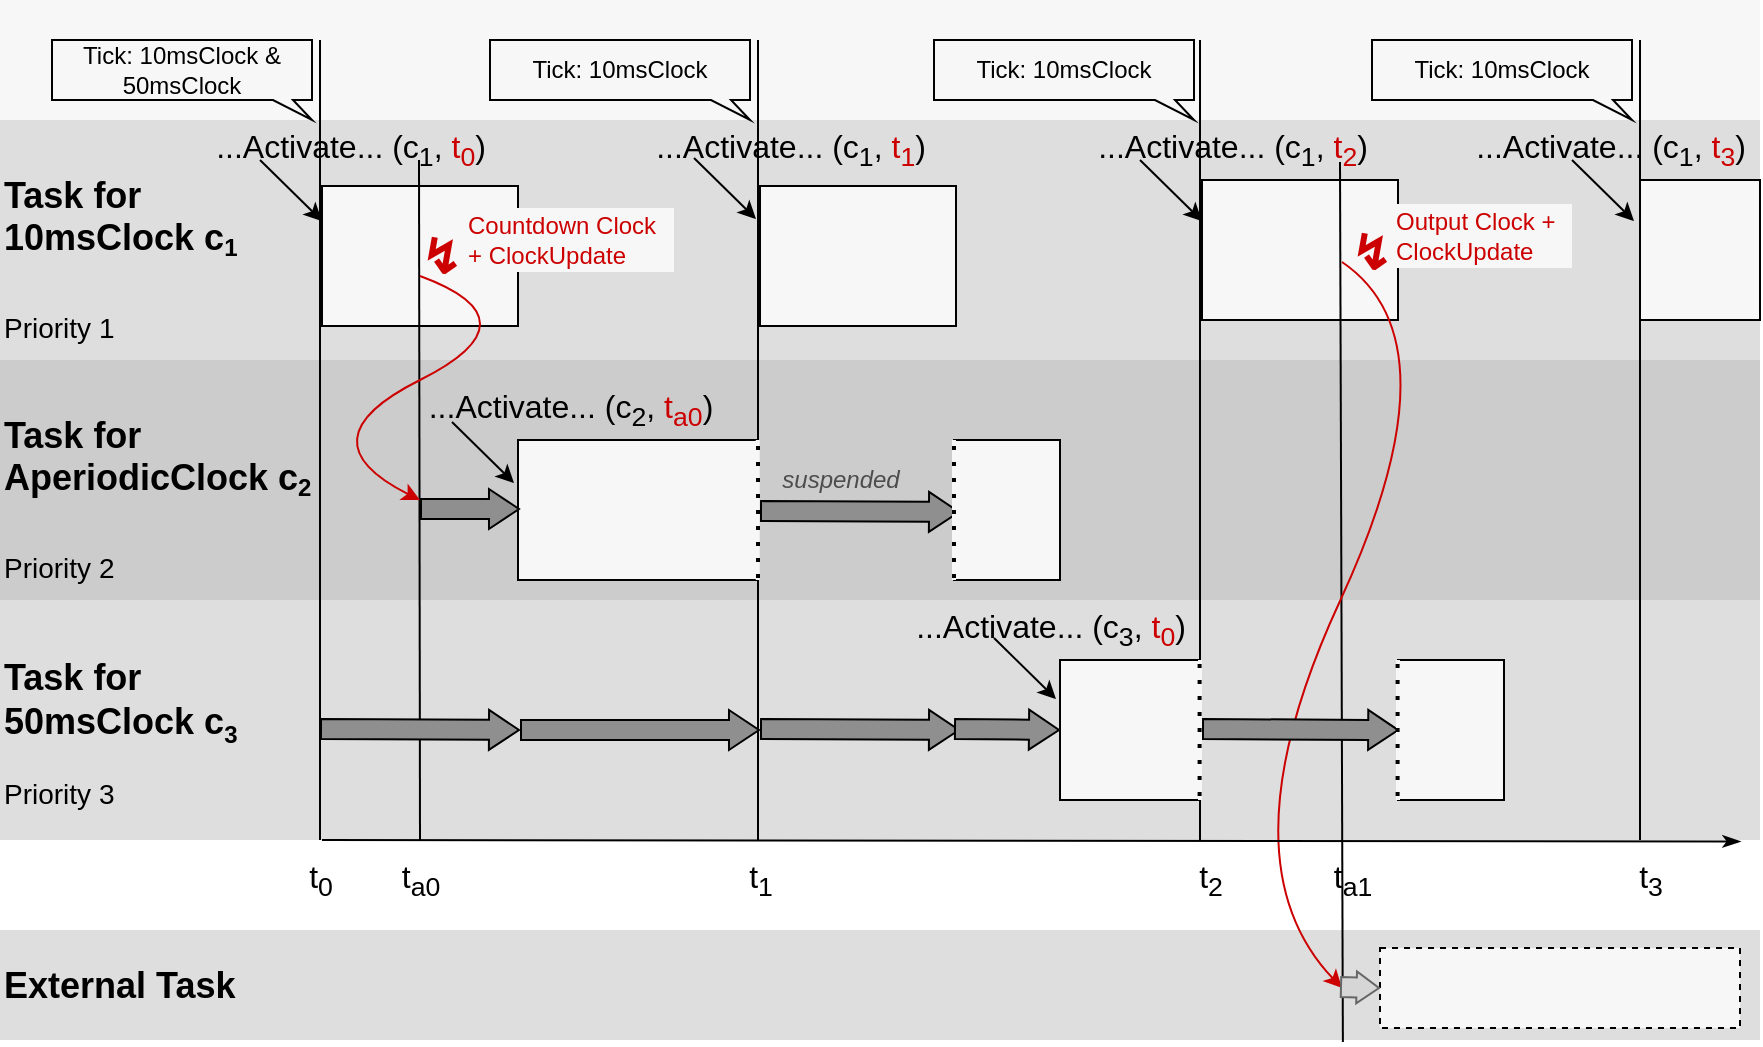 <mxfile version="15.8.7" type="device"><diagram id="IjJwppSdiaeOAoqg17B4" name="Page-1"><mxGraphModel dx="1038" dy="575" grid="1" gridSize="10" guides="1" tooltips="1" connect="1" arrows="1" fold="1" page="1" pageScale="1" pageWidth="827" pageHeight="1169" math="0" shadow="0"><root><mxCell id="0"/><mxCell id="1" parent="0"/><mxCell id="BgZVleCizaCOu_ZDg60d-1" value="&lt;div&gt;&lt;font style=&quot;font-size: 18px&quot;&gt;&lt;br&gt;&lt;/font&gt;&lt;/div&gt;&lt;div&gt;&lt;font style=&quot;font-size: 18px&quot;&gt;&lt;br&gt;&lt;/font&gt;&lt;/div&gt;&lt;div&gt;&lt;font style=&quot;font-size: 18px&quot;&gt;Task for&lt;/font&gt;&lt;/div&gt;&lt;div&gt;&lt;font style=&quot;font-size: 18px&quot;&gt; 10msClock c&lt;font size=&quot;1&quot;&gt;&lt;sub style=&quot;font-size: 12px&quot;&gt;1&lt;/sub&gt;&lt;/font&gt;&lt;br&gt;&lt;/font&gt;&lt;/div&gt;&lt;div&gt;&lt;br&gt;&lt;/div&gt;&lt;div&gt;&lt;font size=&quot;1&quot;&gt;&lt;span style=&quot;font-weight: normal ; font-size: 14px&quot;&gt;Priority 1&lt;/span&gt;&lt;/font&gt;&lt;br&gt;&lt;/div&gt;&lt;div&gt;&lt;br&gt;&lt;/div&gt;" style="rounded=0;whiteSpace=wrap;html=1;strokeColor=none;fillColor=#DEDEDE;align=left;fontStyle=1;fontSize=18;" parent="1" vertex="1"><mxGeometry y="120" width="880" height="120" as="geometry"/></mxCell><mxCell id="BgZVleCizaCOu_ZDg60d-2" value="&lt;div&gt;&lt;font style=&quot;font-size: 18px&quot;&gt;&lt;br&gt;&lt;/font&gt;&lt;/div&gt;&lt;div&gt;&lt;font style=&quot;font-size: 18px&quot;&gt;Task for&lt;/font&gt;&lt;font style=&quot;font-size: 18px&quot;&gt; &lt;/font&gt;&lt;/div&gt;&lt;div style=&quot;font-size: 18px&quot;&gt;&lt;font style=&quot;font-size: 18px&quot;&gt;AperiodicClock c&lt;font size=&quot;1&quot;&gt;&lt;sub style=&quot;font-size: 12px&quot;&gt;2&lt;/sub&gt;&lt;/font&gt;&lt;br style=&quot;font-size: 18px&quot;&gt;&lt;/font&gt;&lt;/div&gt;&lt;div&gt;&lt;br&gt;&lt;/div&gt;&lt;div&gt;&lt;font size=&quot;1&quot;&gt;&lt;span style=&quot;font-weight: normal ; font-size: 14px&quot;&gt;Priority 2&lt;br&gt;&lt;/span&gt;&lt;/font&gt;&lt;/div&gt;" style="rounded=0;whiteSpace=wrap;html=1;strokeColor=none;fillColor=#CCCCCC;align=left;fontStyle=1;fontSize=18;" parent="1" vertex="1"><mxGeometry y="240" width="880" height="120" as="geometry"/></mxCell><mxCell id="BgZVleCizaCOu_ZDg60d-3" value="&lt;b&gt;&lt;br&gt;&lt;/b&gt;&lt;div align=&quot;left&quot;&gt;&lt;b&gt;&lt;font style=&quot;font-size: 18px&quot;&gt;Task for&lt;/font&gt;&lt;/b&gt;&lt;br style=&quot;font-size: 18px&quot;&gt;&lt;b&gt;&lt;font style=&quot;font-size: 18px&quot;&gt; 50msClock c&lt;/font&gt;&lt;font style=&quot;font-size: 18px&quot; size=&quot;1&quot;&gt;&lt;sub style=&quot;font-size: 12px&quot;&gt;3&lt;/sub&gt;&lt;/font&gt;&lt;/b&gt;&lt;/div&gt;&lt;div align=&quot;left&quot;&gt;&lt;br&gt;&lt;div&gt;&lt;font size=&quot;1&quot;&gt;&lt;span style=&quot;font-weight: normal ; font-size: 14px&quot;&gt;Priority 3&lt;br&gt;&lt;/span&gt;&lt;/font&gt;&lt;/div&gt;&lt;/div&gt;" style="rounded=0;whiteSpace=wrap;html=1;strokeColor=none;fillColor=#DEDEDE;align=left;" parent="1" vertex="1"><mxGeometry y="360" width="880" height="120" as="geometry"/></mxCell><mxCell id="BgZVleCizaCOu_ZDg60d-4" value="" style="rounded=0;whiteSpace=wrap;html=1;strokeColor=none;fillColor=#F7F7F7;" parent="1" vertex="1"><mxGeometry y="60" width="880" height="60" as="geometry"/></mxCell><mxCell id="BgZVleCizaCOu_ZDg60d-5" value="" style="endArrow=none;html=1;rounded=0;" parent="1" edge="1"><mxGeometry width="50" height="50" relative="1" as="geometry"><mxPoint x="160" y="480" as="sourcePoint"/><mxPoint x="160" y="80" as="targetPoint"/></mxGeometry></mxCell><mxCell id="BgZVleCizaCOu_ZDg60d-7" value="Tick: 10msClock &amp;amp;&lt;br&gt;50msClock" style="shape=callout;whiteSpace=wrap;html=1;perimeter=calloutPerimeter;fillColor=#F7F7F7;rotation=0;size=10;position=0.85;position2=1;base=10;" parent="1" vertex="1"><mxGeometry x="26" y="80" width="130" height="40" as="geometry"/></mxCell><mxCell id="BgZVleCizaCOu_ZDg60d-10" value="" style="rounded=0;whiteSpace=wrap;html=1;fontSize=14;fillColor=#F7F7F7;" parent="1" vertex="1"><mxGeometry x="161" y="153" width="98" height="70" as="geometry"/></mxCell><mxCell id="BgZVleCizaCOu_ZDg60d-11" value="" style="endArrow=classic;html=1;rounded=0;fontSize=14;entryX=0;entryY=0.25;entryDx=0;entryDy=0;" parent="1" target="BgZVleCizaCOu_ZDg60d-10" edge="1"><mxGeometry width="50" height="50" relative="1" as="geometry"><mxPoint x="130" y="140" as="sourcePoint"/><mxPoint x="280" y="290" as="targetPoint"/></mxGeometry></mxCell><mxCell id="BgZVleCizaCOu_ZDg60d-12" value="&lt;font style=&quot;font-size: 16px&quot;&gt;...Activate... (c&lt;sub&gt;1&lt;/sub&gt;, &lt;font color=&quot;#cc0000&quot;&gt;t&lt;sub&gt;0&lt;/sub&gt;&lt;/font&gt;)&lt;/font&gt;" style="text;html=1;resizable=0;autosize=1;align=center;verticalAlign=middle;points=[];fillColor=none;strokeColor=none;rounded=0;fontSize=14;" parent="1" vertex="1"><mxGeometry x="100" y="120" width="150" height="30" as="geometry"/></mxCell><mxCell id="BgZVleCizaCOu_ZDg60d-13" value="" style="endArrow=none;html=1;rounded=0;strokeColor=#000000;" parent="1" edge="1"><mxGeometry width="50" height="50" relative="1" as="geometry"><mxPoint x="210" y="480" as="sourcePoint"/><mxPoint x="209.5" y="140" as="targetPoint"/></mxGeometry></mxCell><mxCell id="BgZVleCizaCOu_ZDg60d-14" value="t&lt;sub&gt;0&lt;/sub&gt;" style="text;html=1;resizable=0;autosize=1;align=center;verticalAlign=middle;points=[];fillColor=none;strokeColor=none;rounded=0;fontSize=16;" parent="1" vertex="1"><mxGeometry x="145" y="485" width="30" height="30" as="geometry"/></mxCell><mxCell id="BgZVleCizaCOu_ZDg60d-15" value="t&lt;sub&gt;a0&lt;/sub&gt;" style="text;html=1;resizable=0;autosize=1;align=center;verticalAlign=middle;points=[];fillColor=none;strokeColor=none;rounded=0;fontSize=16;" parent="1" vertex="1"><mxGeometry x="195" y="485" width="30" height="30" as="geometry"/></mxCell><mxCell id="BgZVleCizaCOu_ZDg60d-16" value="" style="rounded=0;whiteSpace=wrap;html=1;fontSize=16;fillColor=#F7F7F7;" parent="1" vertex="1"><mxGeometry x="259" y="280" width="120" height="70" as="geometry"/></mxCell><mxCell id="BgZVleCizaCOu_ZDg60d-17" value="&lt;font style=&quot;font-size: 16px&quot;&gt;...Activate... (c&lt;sub&gt;2&lt;/sub&gt;, &lt;font color=&quot;#CC0000&quot;&gt;t&lt;sub&gt;a0&lt;/sub&gt;&lt;/font&gt;)&lt;/font&gt;" style="text;html=1;resizable=0;autosize=1;align=center;verticalAlign=middle;points=[];fillColor=none;strokeColor=none;rounded=0;fontSize=14;" parent="1" vertex="1"><mxGeometry x="205" y="250" width="160" height="30" as="geometry"/></mxCell><mxCell id="BgZVleCizaCOu_ZDg60d-18" value="" style="endArrow=classic;html=1;rounded=0;fontSize=14;entryX=0;entryY=0.25;entryDx=0;entryDy=0;" parent="1" edge="1"><mxGeometry width="50" height="50" relative="1" as="geometry"><mxPoint x="226" y="271" as="sourcePoint"/><mxPoint x="257" y="301.5" as="targetPoint"/></mxGeometry></mxCell><mxCell id="BgZVleCizaCOu_ZDg60d-20" value="" style="curved=1;endArrow=classic;html=1;rounded=0;fontSize=16;fontColor=#FF0000;strokeColor=#CC0000;" parent="1" edge="1"><mxGeometry width="50" height="50" relative="1" as="geometry"><mxPoint x="210" y="198" as="sourcePoint"/><mxPoint x="210" y="310" as="targetPoint"/><Array as="points"><mxPoint x="270" y="220"/><mxPoint x="150" y="280"/></Array></mxGeometry></mxCell><mxCell id="BgZVleCizaCOu_ZDg60d-21" value="" style="shape=flexArrow;endArrow=classic;html=1;rounded=0;fontSize=16;fontColor=#FF0000;strokeColor=default;fillColor=#8F8F8F;endWidth=9;endSize=4.67;" parent="1" edge="1"><mxGeometry width="50" height="50" relative="1" as="geometry"><mxPoint x="210" y="314.5" as="sourcePoint"/><mxPoint x="260" y="314.5" as="targetPoint"/></mxGeometry></mxCell><mxCell id="BgZVleCizaCOu_ZDg60d-23" value="" style="endArrow=none;html=1;rounded=0;" parent="1" edge="1"><mxGeometry width="50" height="50" relative="1" as="geometry"><mxPoint x="379" y="480" as="sourcePoint"/><mxPoint x="379" y="80" as="targetPoint"/></mxGeometry></mxCell><mxCell id="BgZVleCizaCOu_ZDg60d-24" value="Countdown Clock + ClockUpdate" style="rounded=0;whiteSpace=wrap;html=1;fontSize=12;fontColor=#CC0000;fillColor=#F7F7F7;strokeColor=none;align=left;" parent="1" vertex="1"><mxGeometry x="232" y="164" width="105" height="32" as="geometry"/></mxCell><mxCell id="BgZVleCizaCOu_ZDg60d-26" value="" style="rounded=0;whiteSpace=wrap;html=1;fontSize=14;fillColor=#F7F7F7;" parent="1" vertex="1"><mxGeometry x="380" y="153" width="98" height="70" as="geometry"/></mxCell><mxCell id="BgZVleCizaCOu_ZDg60d-27" value="Tick: 10msClock" style="shape=callout;whiteSpace=wrap;html=1;perimeter=calloutPerimeter;fillColor=#F7F7F7;rotation=0;size=10;position=0.85;position2=1;base=10;" parent="1" vertex="1"><mxGeometry x="245" y="80" width="130" height="40" as="geometry"/></mxCell><mxCell id="BgZVleCizaCOu_ZDg60d-28" value="&lt;font style=&quot;font-size: 16px&quot;&gt;...Activate... (c&lt;sub&gt;1&lt;/sub&gt;, &lt;font color=&quot;#cc0000&quot;&gt;t&lt;sub&gt;1&lt;/sub&gt;&lt;/font&gt;)&lt;/font&gt;" style="text;html=1;resizable=0;autosize=1;align=center;verticalAlign=middle;points=[];fillColor=none;strokeColor=none;rounded=0;fontSize=14;" parent="1" vertex="1"><mxGeometry x="320" y="120" width="150" height="30" as="geometry"/></mxCell><mxCell id="BgZVleCizaCOu_ZDg60d-29" value="" style="endArrow=classic;html=1;rounded=0;fontSize=14;entryX=0;entryY=0.25;entryDx=0;entryDy=0;" parent="1" edge="1"><mxGeometry width="50" height="50" relative="1" as="geometry"><mxPoint x="347" y="139" as="sourcePoint"/><mxPoint x="378" y="169.5" as="targetPoint"/></mxGeometry></mxCell><mxCell id="BgZVleCizaCOu_ZDg60d-30" value="" style="shape=flexArrow;endArrow=classic;html=1;rounded=0;fontSize=16;fontColor=#FF0000;strokeColor=default;fillColor=#8F8F8F;endWidth=9;endSize=4.67;" parent="1" edge="1"><mxGeometry width="50" height="50" relative="1" as="geometry"><mxPoint x="380" y="315.5" as="sourcePoint"/><mxPoint x="480" y="316" as="targetPoint"/></mxGeometry></mxCell><mxCell id="BgZVleCizaCOu_ZDg60d-31" value="" style="rounded=0;whiteSpace=wrap;html=1;fontSize=16;fillColor=#F7F7F7;" parent="1" vertex="1"><mxGeometry x="477" y="280" width="53" height="70" as="geometry"/></mxCell><mxCell id="BgZVleCizaCOu_ZDg60d-33" value="" style="shape=flexArrow;endArrow=classic;html=1;rounded=0;fontSize=16;fontColor=#FF0000;strokeColor=default;fillColor=#8F8F8F;endWidth=9;endSize=4.67;" parent="1" edge="1"><mxGeometry width="50" height="50" relative="1" as="geometry"><mxPoint x="160" y="424.5" as="sourcePoint"/><mxPoint x="260" y="425" as="targetPoint"/></mxGeometry></mxCell><mxCell id="BgZVleCizaCOu_ZDg60d-34" value="" style="shape=flexArrow;endArrow=classic;html=1;rounded=0;fontSize=16;fontColor=#FF0000;strokeColor=default;fillColor=#8F8F8F;endWidth=9;endSize=4.67;fontStyle=4" parent="1" edge="1"><mxGeometry width="50" height="50" relative="1" as="geometry"><mxPoint x="260" y="425" as="sourcePoint"/><mxPoint x="380" y="425" as="targetPoint"/></mxGeometry></mxCell><mxCell id="BgZVleCizaCOu_ZDg60d-36" value="" style="shape=flexArrow;endArrow=classic;html=1;rounded=0;fontSize=16;fontColor=#FF0000;strokeColor=default;fillColor=#8F8F8F;endWidth=9;endSize=4.67;" parent="1" edge="1"><mxGeometry width="50" height="50" relative="1" as="geometry"><mxPoint x="380" y="424.5" as="sourcePoint"/><mxPoint x="480" y="425" as="targetPoint"/></mxGeometry></mxCell><mxCell id="BgZVleCizaCOu_ZDg60d-37" value="suspended" style="text;html=1;resizable=0;autosize=1;align=center;verticalAlign=middle;points=[];fillColor=none;strokeColor=none;rounded=0;fontSize=12;fontColor=#4D4D4D;fontStyle=2" parent="1" vertex="1"><mxGeometry x="385" y="290" width="70" height="20" as="geometry"/></mxCell><mxCell id="BgZVleCizaCOu_ZDg60d-38" value="" style="rounded=0;whiteSpace=wrap;html=1;fontSize=14;fillColor=#F7F7F7;" parent="1" vertex="1"><mxGeometry x="530" y="390" width="70" height="70" as="geometry"/></mxCell><mxCell id="BgZVleCizaCOu_ZDg60d-39" value="" style="endArrow=none;html=1;rounded=0;" parent="1" edge="1"><mxGeometry width="50" height="50" relative="1" as="geometry"><mxPoint x="600" y="480" as="sourcePoint"/><mxPoint x="600" y="80" as="targetPoint"/></mxGeometry></mxCell><mxCell id="BgZVleCizaCOu_ZDg60d-42" value="&lt;font style=&quot;font-size: 16px&quot;&gt;...Activate... (c&lt;sub&gt;3&lt;/sub&gt;, &lt;font color=&quot;#CC0000&quot;&gt;t&lt;sub&gt;0&lt;/sub&gt;&lt;/font&gt;)&lt;/font&gt;" style="text;html=1;resizable=0;autosize=1;align=center;verticalAlign=middle;points=[];fillColor=none;strokeColor=none;rounded=0;fontSize=14;" parent="1" vertex="1"><mxGeometry x="450" y="360" width="150" height="30" as="geometry"/></mxCell><mxCell id="BgZVleCizaCOu_ZDg60d-43" value="" style="rounded=0;whiteSpace=wrap;html=1;fontSize=14;fillColor=#F7F7F7;" parent="1" vertex="1"><mxGeometry x="601" y="150" width="98" height="70" as="geometry"/></mxCell><mxCell id="BgZVleCizaCOu_ZDg60d-44" value="&lt;font style=&quot;font-size: 16px&quot;&gt;...Activate... (c&lt;sub&gt;1&lt;/sub&gt;, &lt;font color=&quot;#cc0000&quot;&gt;t&lt;sub&gt;2&lt;/sub&gt;&lt;/font&gt;)&lt;/font&gt;" style="text;html=1;resizable=0;autosize=1;align=center;verticalAlign=middle;points=[];fillColor=none;strokeColor=none;rounded=0;fontSize=14;" parent="1" vertex="1"><mxGeometry x="541" y="120" width="150" height="30" as="geometry"/></mxCell><mxCell id="BgZVleCizaCOu_ZDg60d-46" value="&lt;h1 class=&quot;navigable-headline&quot; id=&quot;gen-h1-1-00000001&quot;&gt;&lt;span class=&quot;code char&quot;&gt;↯&lt;/span&gt;&lt;/h1&gt;" style="text;html=1;resizable=0;autosize=1;align=center;verticalAlign=middle;points=[];fillColor=none;strokeColor=none;rounded=0;fontSize=12;fontColor=#CC0000;" parent="1" vertex="1"><mxGeometry x="205" y="164" width="30" height="50" as="geometry"/></mxCell><mxCell id="BgZVleCizaCOu_ZDg60d-47" value="Tick: 10msClock" style="shape=callout;whiteSpace=wrap;html=1;perimeter=calloutPerimeter;fillColor=#F7F7F7;rotation=0;size=10;position=0.85;position2=1;base=10;" parent="1" vertex="1"><mxGeometry x="467" y="80" width="130" height="40" as="geometry"/></mxCell><mxCell id="BgZVleCizaCOu_ZDg60d-48" value="&lt;b&gt;&lt;font style=&quot;font-size: 18px&quot;&gt;External Task&lt;/font&gt;&lt;/b&gt;" style="rounded=0;whiteSpace=wrap;html=1;strokeColor=none;fillColor=#DEDEDE;align=left;" parent="1" vertex="1"><mxGeometry y="525" width="880" height="55" as="geometry"/></mxCell><mxCell id="BgZVleCizaCOu_ZDg60d-49" value="" style="rounded=0;whiteSpace=wrap;html=1;fontSize=12;fontColor=#CC0000;fillColor=#F7F7F7;dashed=1;" parent="1" vertex="1"><mxGeometry x="690" y="534" width="180" height="40" as="geometry"/></mxCell><mxCell id="BgZVleCizaCOu_ZDg60d-50" value="" style="endArrow=none;html=1;rounded=0;" parent="1" edge="1"><mxGeometry width="50" height="50" relative="1" as="geometry"><mxPoint x="820" y="480" as="sourcePoint"/><mxPoint x="820" y="80" as="targetPoint"/></mxGeometry></mxCell><mxCell id="BgZVleCizaCOu_ZDg60d-51" value="" style="endArrow=none;html=1;rounded=0;strokeColor=#000000;exitX=0.763;exitY=1.018;exitDx=0;exitDy=0;exitPerimeter=0;" parent="1" source="BgZVleCizaCOu_ZDg60d-48" edge="1"><mxGeometry width="50" height="50" relative="1" as="geometry"><mxPoint x="670.5" y="481" as="sourcePoint"/><mxPoint x="670" y="141" as="targetPoint"/></mxGeometry></mxCell><mxCell id="BgZVleCizaCOu_ZDg60d-52" value="Output Clock + ClockUpdate" style="rounded=0;whiteSpace=wrap;html=1;fontSize=12;fontColor=#CC0000;fillColor=#F7F7F7;strokeColor=none;align=left;" parent="1" vertex="1"><mxGeometry x="696" y="162" width="90" height="32" as="geometry"/></mxCell><mxCell id="BgZVleCizaCOu_ZDg60d-53" value="&lt;h1 class=&quot;navigable-headline&quot; id=&quot;gen-h1-1-00000001&quot;&gt;&lt;span class=&quot;code char&quot;&gt;↯&lt;/span&gt;&lt;/h1&gt;" style="text;html=1;resizable=0;autosize=1;align=center;verticalAlign=middle;points=[];fillColor=none;strokeColor=none;rounded=0;fontSize=12;fontColor=#CC0000;" parent="1" vertex="1"><mxGeometry x="670" y="162" width="30" height="50" as="geometry"/></mxCell><mxCell id="BgZVleCizaCOu_ZDg60d-54" value="" style="curved=1;endArrow=classic;html=1;rounded=0;fontSize=16;fontColor=#FF0000;strokeColor=#CC0000;exitX=0.033;exitY=0.58;exitDx=0;exitDy=0;exitPerimeter=0;" parent="1" source="BgZVleCizaCOu_ZDg60d-53" edge="1"><mxGeometry width="50" height="50" relative="1" as="geometry"><mxPoint x="670" y="209" as="sourcePoint"/><mxPoint x="671" y="554" as="targetPoint"/><Array as="points"><mxPoint x="730" y="231"/><mxPoint x="610" y="490"/></Array></mxGeometry></mxCell><mxCell id="BgZVleCizaCOu_ZDg60d-55" value="" style="shape=flexArrow;endArrow=classic;html=1;rounded=0;fontSize=16;fontColor=#FF0000;strokeColor=#666666;fillColor=#D6D6D6;endWidth=5;endSize=3.4;" parent="1" edge="1"><mxGeometry width="50" height="50" relative="1" as="geometry"><mxPoint x="670" y="553.5" as="sourcePoint"/><mxPoint x="690" y="554" as="targetPoint"/></mxGeometry></mxCell><mxCell id="BgZVleCizaCOu_ZDg60d-58" value="" style="shape=flexArrow;endArrow=classic;html=1;rounded=0;fontSize=16;fontColor=#FF0000;strokeColor=default;fillColor=#8F8F8F;endWidth=9;endSize=4.67;" parent="1" edge="1"><mxGeometry width="50" height="50" relative="1" as="geometry"><mxPoint x="477" y="424.5" as="sourcePoint"/><mxPoint x="530" y="425" as="targetPoint"/></mxGeometry></mxCell><mxCell id="BgZVleCizaCOu_ZDg60d-59" value="" style="shape=flexArrow;endArrow=classic;html=1;rounded=0;fontSize=16;fontColor=#FF0000;strokeColor=default;fillColor=#8F8F8F;endWidth=9;endSize=4.67;entryX=0.795;entryY=0.542;entryDx=0;entryDy=0;entryPerimeter=0;" parent="1" target="BgZVleCizaCOu_ZDg60d-3" edge="1"><mxGeometry width="50" height="50" relative="1" as="geometry"><mxPoint x="601" y="424.5" as="sourcePoint"/><mxPoint x="654" y="425" as="targetPoint"/></mxGeometry></mxCell><mxCell id="BgZVleCizaCOu_ZDg60d-60" value="" style="rounded=0;whiteSpace=wrap;html=1;fontSize=16;fillColor=#F7F7F7;" parent="1" vertex="1"><mxGeometry x="699" y="390" width="53" height="70" as="geometry"/></mxCell><mxCell id="BgZVleCizaCOu_ZDg60d-62" value="t&lt;sub&gt;1&lt;/sub&gt;" style="text;html=1;resizable=0;autosize=1;align=center;verticalAlign=middle;points=[];fillColor=none;strokeColor=none;rounded=0;fontSize=16;" parent="1" vertex="1"><mxGeometry x="365" y="485" width="30" height="30" as="geometry"/></mxCell><mxCell id="BgZVleCizaCOu_ZDg60d-63" value="t&lt;sub&gt;2&lt;/sub&gt;" style="text;html=1;resizable=0;autosize=1;align=center;verticalAlign=middle;points=[];fillColor=none;strokeColor=none;rounded=0;fontSize=16;" parent="1" vertex="1"><mxGeometry x="590" y="485" width="30" height="30" as="geometry"/></mxCell><mxCell id="BgZVleCizaCOu_ZDg60d-64" value="t&lt;sub&gt;a1&lt;/sub&gt;" style="text;html=1;resizable=0;autosize=1;align=center;verticalAlign=middle;points=[];fillColor=none;strokeColor=none;rounded=0;fontSize=16;" parent="1" vertex="1"><mxGeometry x="661" y="485" width="30" height="30" as="geometry"/></mxCell><mxCell id="BgZVleCizaCOu_ZDg60d-65" value="t&lt;sub&gt;3&lt;/sub&gt;" style="text;html=1;resizable=0;autosize=1;align=center;verticalAlign=middle;points=[];fillColor=none;strokeColor=none;rounded=0;fontSize=16;" parent="1" vertex="1"><mxGeometry x="810" y="485" width="30" height="30" as="geometry"/></mxCell><mxCell id="BgZVleCizaCOu_ZDg60d-66" value="" style="rounded=0;whiteSpace=wrap;html=1;fontSize=14;fillColor=#F7F7F7;" parent="1" vertex="1"><mxGeometry x="820" y="150" width="60" height="70" as="geometry"/></mxCell><mxCell id="BgZVleCizaCOu_ZDg60d-68" value="&lt;font style=&quot;font-size: 16px&quot;&gt;...Activate... (c&lt;sub&gt;1&lt;/sub&gt;, &lt;font color=&quot;#cc0000&quot;&gt;t&lt;sub&gt;3&lt;/sub&gt;&lt;/font&gt;)&lt;/font&gt;" style="text;html=1;resizable=0;autosize=1;align=center;verticalAlign=middle;points=[];fillColor=none;strokeColor=none;rounded=0;fontSize=14;" parent="1" vertex="1"><mxGeometry x="730" y="120" width="150" height="30" as="geometry"/></mxCell><mxCell id="BgZVleCizaCOu_ZDg60d-70" value="Tick: 10msClock" style="shape=callout;whiteSpace=wrap;html=1;perimeter=calloutPerimeter;fillColor=#F7F7F7;rotation=0;size=10;position=0.85;position2=1;base=10;" parent="1" vertex="1"><mxGeometry x="686" y="80" width="130" height="40" as="geometry"/></mxCell><mxCell id="_Uz_-RXF-03n7q0N7IZm-1" value="" style="endArrow=classic;html=1;rounded=0;fontSize=14;entryX=0;entryY=0.25;entryDx=0;entryDy=0;" parent="1" edge="1"><mxGeometry width="50" height="50" relative="1" as="geometry"><mxPoint x="570" y="140" as="sourcePoint"/><mxPoint x="601" y="170.5" as="targetPoint"/></mxGeometry></mxCell><mxCell id="_Uz_-RXF-03n7q0N7IZm-2" value="" style="endArrow=classic;html=1;rounded=0;fontSize=14;entryX=0;entryY=0.25;entryDx=0;entryDy=0;" parent="1" edge="1"><mxGeometry width="50" height="50" relative="1" as="geometry"><mxPoint x="786" y="140" as="sourcePoint"/><mxPoint x="817" y="170.5" as="targetPoint"/></mxGeometry></mxCell><mxCell id="_Uz_-RXF-03n7q0N7IZm-3" value="" style="endArrow=none;html=1;strokeWidth=2;rounded=0;fontSize=14;fontColor=#CC0000;fillColor=#8F8F8F;entryX=1;entryY=0;entryDx=0;entryDy=0;strokeColor=#F7F7F7;" parent="1" edge="1"><mxGeometry width="50" height="50" relative="1" as="geometry"><mxPoint x="600" y="460" as="sourcePoint"/><mxPoint x="600" y="390" as="targetPoint"/></mxGeometry></mxCell><mxCell id="_Uz_-RXF-03n7q0N7IZm-4" value="" style="endArrow=none;dashed=1;html=1;dashPattern=1 3;strokeWidth=2;rounded=0;fontSize=14;fontColor=#CC0000;fillColor=#8F8F8F;entryX=1;entryY=0;entryDx=0;entryDy=0;" parent="1" edge="1"><mxGeometry width="50" height="50" relative="1" as="geometry"><mxPoint x="599.8" y="458" as="sourcePoint"/><mxPoint x="599.8" y="388" as="targetPoint"/></mxGeometry></mxCell><mxCell id="_Uz_-RXF-03n7q0N7IZm-7" value="" style="endArrow=none;html=1;strokeWidth=2;rounded=0;fontSize=14;fontColor=#CC0000;fillColor=#8F8F8F;entryX=1;entryY=0;entryDx=0;entryDy=0;strokeColor=#F7F7F7;" parent="1" edge="1"><mxGeometry width="50" height="50" relative="1" as="geometry"><mxPoint x="699" y="460" as="sourcePoint"/><mxPoint x="699" y="390" as="targetPoint"/></mxGeometry></mxCell><mxCell id="_Uz_-RXF-03n7q0N7IZm-8" value="" style="endArrow=none;dashed=1;html=1;dashPattern=1 3;strokeWidth=2;rounded=0;fontSize=14;fontColor=#CC0000;fillColor=#8F8F8F;entryX=1;entryY=0;entryDx=0;entryDy=0;" parent="1" edge="1"><mxGeometry width="50" height="50" relative="1" as="geometry"><mxPoint x="698.8" y="458" as="sourcePoint"/><mxPoint x="698.8" y="388" as="targetPoint"/></mxGeometry></mxCell><mxCell id="_Uz_-RXF-03n7q0N7IZm-9" value="" style="endArrow=classic;html=1;rounded=0;fontSize=14;entryX=0;entryY=0.25;entryDx=0;entryDy=0;" parent="1" edge="1"><mxGeometry width="50" height="50" relative="1" as="geometry"><mxPoint x="497" y="379" as="sourcePoint"/><mxPoint x="528" y="409.5" as="targetPoint"/></mxGeometry></mxCell><mxCell id="_Uz_-RXF-03n7q0N7IZm-10" value="" style="endArrow=none;html=1;rounded=0;exitX=0.989;exitY=1.006;exitDx=0;exitDy=0;exitPerimeter=0;fontSize=16;fontColor=#FF0000;strokeColor=#000000;startArrow=classicThin;startFill=1;endFill=0;" parent="1" source="BgZVleCizaCOu_ZDg60d-3" edge="1"><mxGeometry width="50" height="50" relative="1" as="geometry"><mxPoint x="811" y="480" as="sourcePoint"/><mxPoint x="161" y="480" as="targetPoint"/></mxGeometry></mxCell><mxCell id="4bXPr8sh0vlColRYhmA--1" value="" style="endArrow=none;html=1;strokeWidth=2;rounded=0;fontSize=14;fontColor=#CC0000;fillColor=#8F8F8F;entryX=1;entryY=0;entryDx=0;entryDy=0;strokeColor=#F7F7F7;" edge="1" parent="1"><mxGeometry width="50" height="50" relative="1" as="geometry"><mxPoint x="477" y="350" as="sourcePoint"/><mxPoint x="477" y="280" as="targetPoint"/></mxGeometry></mxCell><mxCell id="4bXPr8sh0vlColRYhmA--2" value="" style="endArrow=none;html=1;strokeWidth=2;rounded=0;fontSize=14;fontColor=#CC0000;fillColor=#8F8F8F;entryX=1;entryY=0;entryDx=0;entryDy=0;strokeColor=#F7F7F7;" edge="1" parent="1"><mxGeometry width="50" height="50" relative="1" as="geometry"><mxPoint x="378.86" y="350" as="sourcePoint"/><mxPoint x="378.86" y="280" as="targetPoint"/></mxGeometry></mxCell><mxCell id="4bXPr8sh0vlColRYhmA--3" value="" style="endArrow=none;dashed=1;html=1;dashPattern=1 3;strokeWidth=2;rounded=0;fontSize=14;fontColor=#CC0000;fillColor=#8F8F8F;entryX=1;entryY=0;entryDx=0;entryDy=0;" edge="1" parent="1"><mxGeometry width="50" height="50" relative="1" as="geometry"><mxPoint x="477.0" y="349" as="sourcePoint"/><mxPoint x="477.0" y="279" as="targetPoint"/></mxGeometry></mxCell><mxCell id="4bXPr8sh0vlColRYhmA--4" value="" style="endArrow=none;dashed=1;html=1;dashPattern=1 3;strokeWidth=2;rounded=0;fontSize=14;fontColor=#CC0000;fillColor=#8F8F8F;entryX=1;entryY=0;entryDx=0;entryDy=0;" edge="1" parent="1"><mxGeometry width="50" height="50" relative="1" as="geometry"><mxPoint x="379" y="349" as="sourcePoint"/><mxPoint x="379" y="279" as="targetPoint"/></mxGeometry></mxCell></root></mxGraphModel></diagram></mxfile>